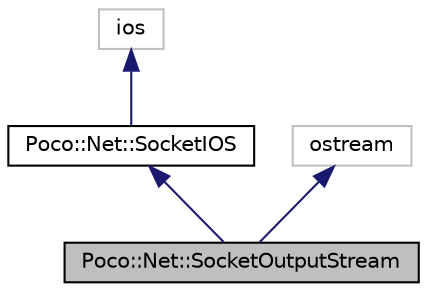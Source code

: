 digraph "Poco::Net::SocketOutputStream"
{
 // LATEX_PDF_SIZE
  edge [fontname="Helvetica",fontsize="10",labelfontname="Helvetica",labelfontsize="10"];
  node [fontname="Helvetica",fontsize="10",shape=record];
  Node1 [label="Poco::Net::SocketOutputStream",height=0.2,width=0.4,color="black", fillcolor="grey75", style="filled", fontcolor="black",tooltip="An output stream for writing to a socket."];
  Node2 -> Node1 [dir="back",color="midnightblue",fontsize="10",style="solid"];
  Node2 [label="Poco::Net::SocketIOS",height=0.2,width=0.4,color="black", fillcolor="white", style="filled",URL="$classPoco_1_1Net_1_1SocketIOS.html",tooltip=" "];
  Node3 -> Node2 [dir="back",color="midnightblue",fontsize="10",style="solid"];
  Node3 [label="ios",height=0.2,width=0.4,color="grey75", fillcolor="white", style="filled",tooltip=" "];
  Node4 -> Node1 [dir="back",color="midnightblue",fontsize="10",style="solid"];
  Node4 [label="ostream",height=0.2,width=0.4,color="grey75", fillcolor="white", style="filled",tooltip=" "];
}

